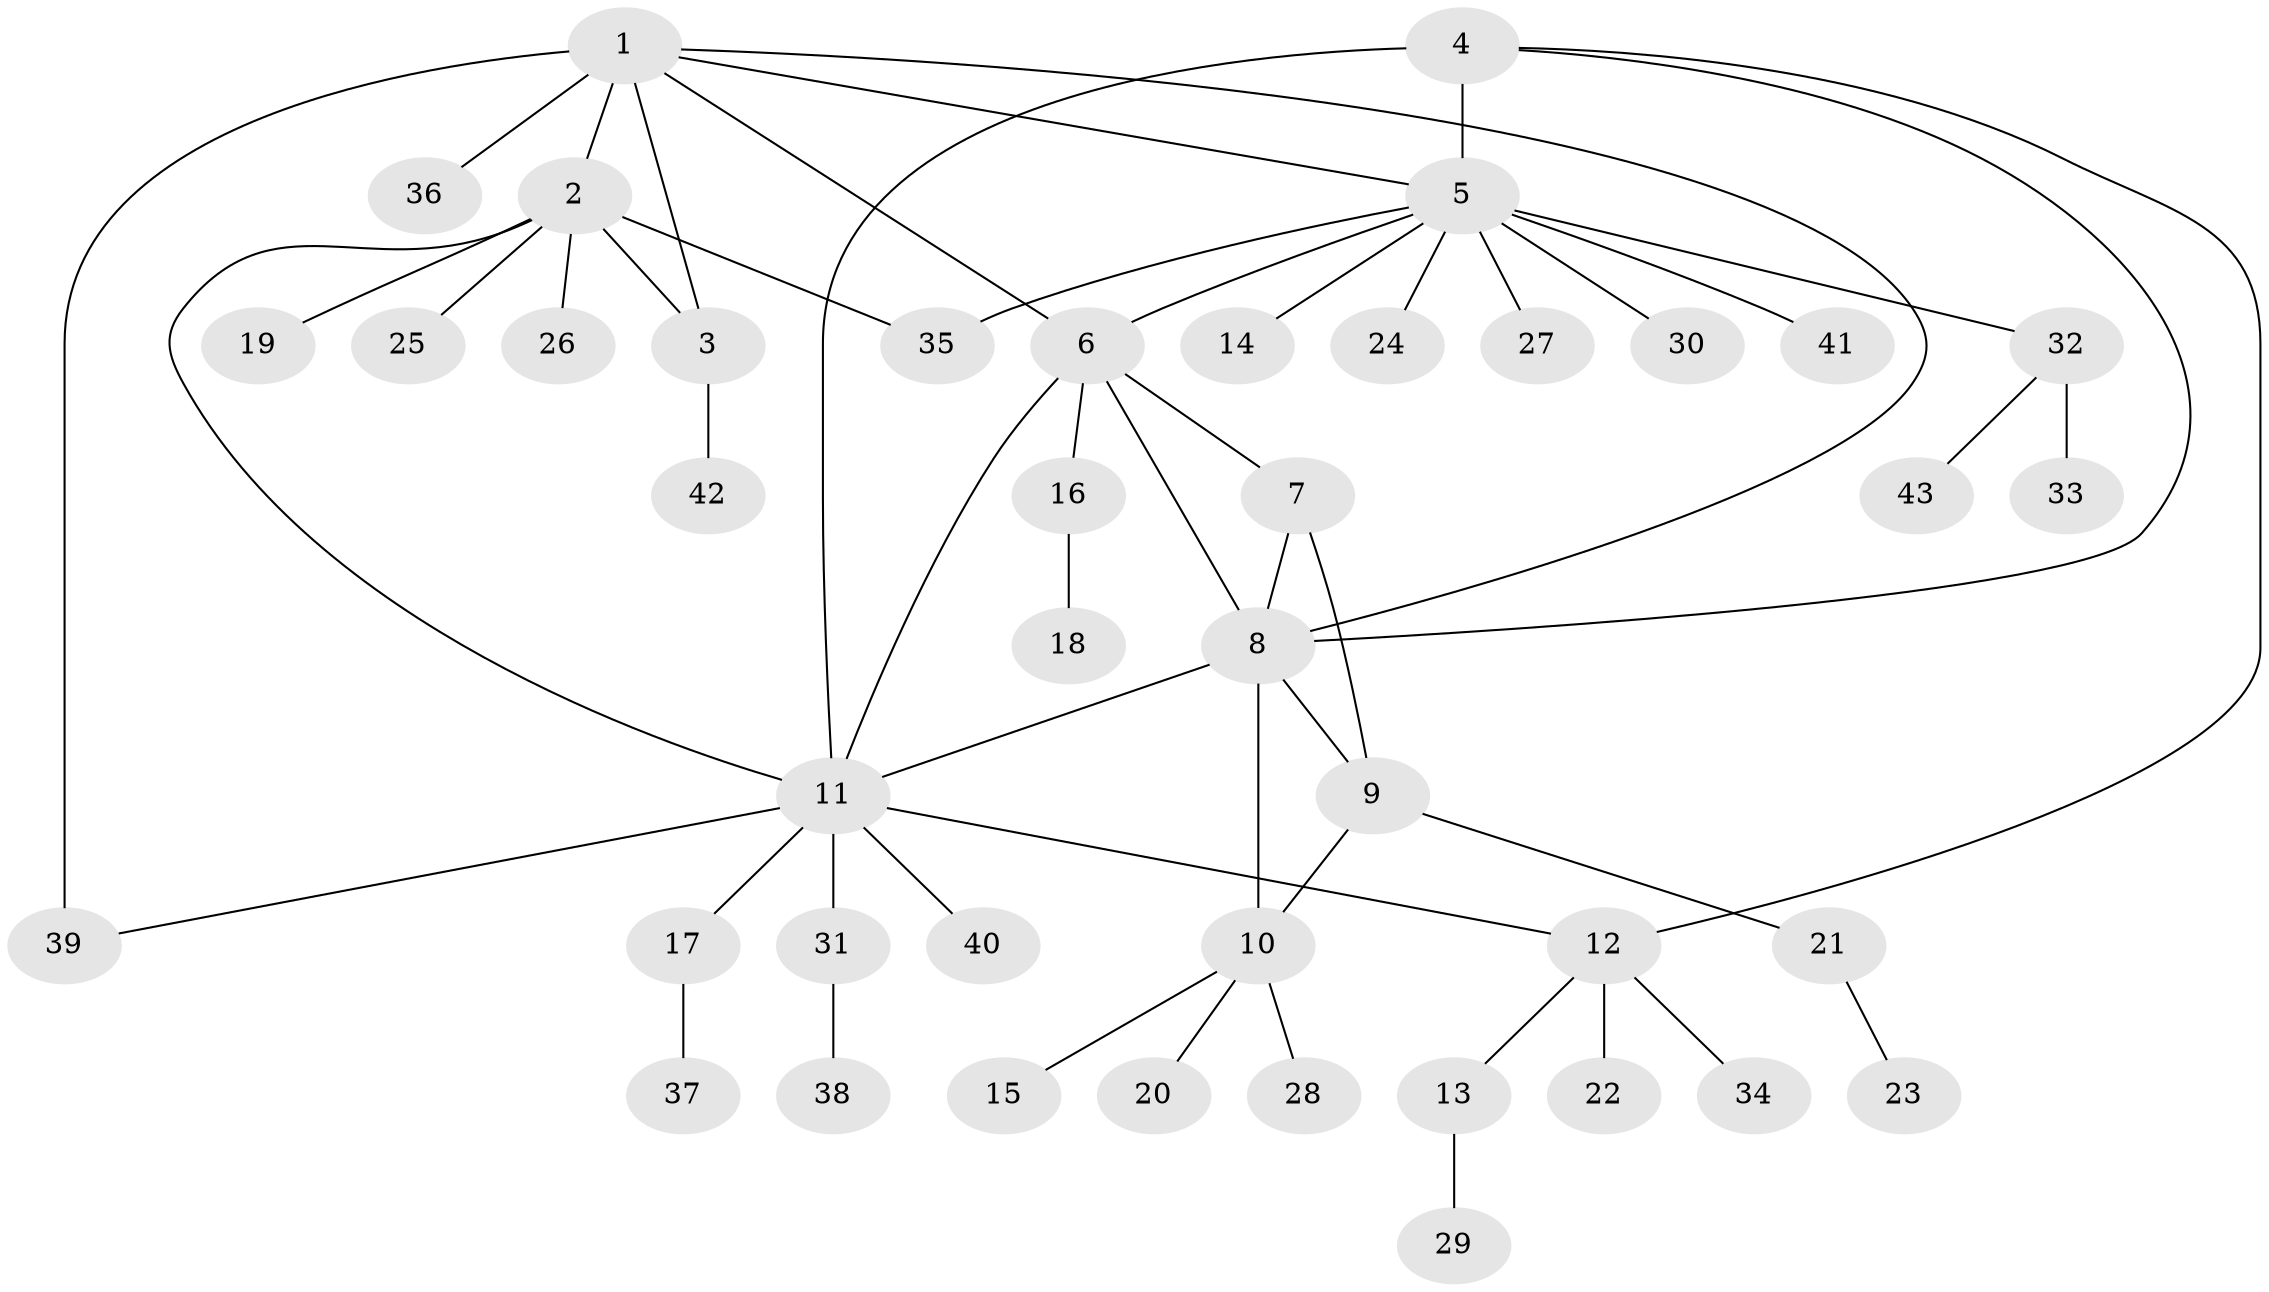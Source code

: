 // original degree distribution, {9: 0.014492753623188406, 8: 0.014492753623188406, 4: 0.043478260869565216, 3: 0.13043478260869565, 12: 0.014492753623188406, 7: 0.014492753623188406, 5: 0.014492753623188406, 6: 0.043478260869565216, 10: 0.014492753623188406, 1: 0.5797101449275363, 2: 0.11594202898550725}
// Generated by graph-tools (version 1.1) at 2025/52/03/04/25 22:52:20]
// undirected, 43 vertices, 55 edges
graph export_dot {
  node [color=gray90,style=filled];
  1;
  2;
  3;
  4;
  5;
  6;
  7;
  8;
  9;
  10;
  11;
  12;
  13;
  14;
  15;
  16;
  17;
  18;
  19;
  20;
  21;
  22;
  23;
  24;
  25;
  26;
  27;
  28;
  29;
  30;
  31;
  32;
  33;
  34;
  35;
  36;
  37;
  38;
  39;
  40;
  41;
  42;
  43;
  1 -- 2 [weight=1.0];
  1 -- 3 [weight=1.0];
  1 -- 5 [weight=1.0];
  1 -- 6 [weight=1.0];
  1 -- 8 [weight=1.0];
  1 -- 36 [weight=1.0];
  1 -- 39 [weight=2.0];
  2 -- 3 [weight=1.0];
  2 -- 11 [weight=1.0];
  2 -- 19 [weight=1.0];
  2 -- 25 [weight=1.0];
  2 -- 26 [weight=1.0];
  2 -- 35 [weight=1.0];
  3 -- 42 [weight=1.0];
  4 -- 5 [weight=2.0];
  4 -- 8 [weight=1.0];
  4 -- 11 [weight=1.0];
  4 -- 12 [weight=1.0];
  5 -- 6 [weight=1.0];
  5 -- 14 [weight=1.0];
  5 -- 24 [weight=1.0];
  5 -- 27 [weight=1.0];
  5 -- 30 [weight=1.0];
  5 -- 32 [weight=1.0];
  5 -- 35 [weight=1.0];
  5 -- 41 [weight=1.0];
  6 -- 7 [weight=1.0];
  6 -- 8 [weight=1.0];
  6 -- 11 [weight=1.0];
  6 -- 16 [weight=1.0];
  7 -- 8 [weight=1.0];
  7 -- 9 [weight=1.0];
  8 -- 9 [weight=1.0];
  8 -- 10 [weight=1.0];
  8 -- 11 [weight=1.0];
  9 -- 10 [weight=1.0];
  9 -- 21 [weight=1.0];
  10 -- 15 [weight=1.0];
  10 -- 20 [weight=1.0];
  10 -- 28 [weight=1.0];
  11 -- 12 [weight=1.0];
  11 -- 17 [weight=1.0];
  11 -- 31 [weight=1.0];
  11 -- 39 [weight=1.0];
  11 -- 40 [weight=1.0];
  12 -- 13 [weight=1.0];
  12 -- 22 [weight=1.0];
  12 -- 34 [weight=1.0];
  13 -- 29 [weight=1.0];
  16 -- 18 [weight=1.0];
  17 -- 37 [weight=1.0];
  21 -- 23 [weight=1.0];
  31 -- 38 [weight=1.0];
  32 -- 33 [weight=1.0];
  32 -- 43 [weight=1.0];
}
